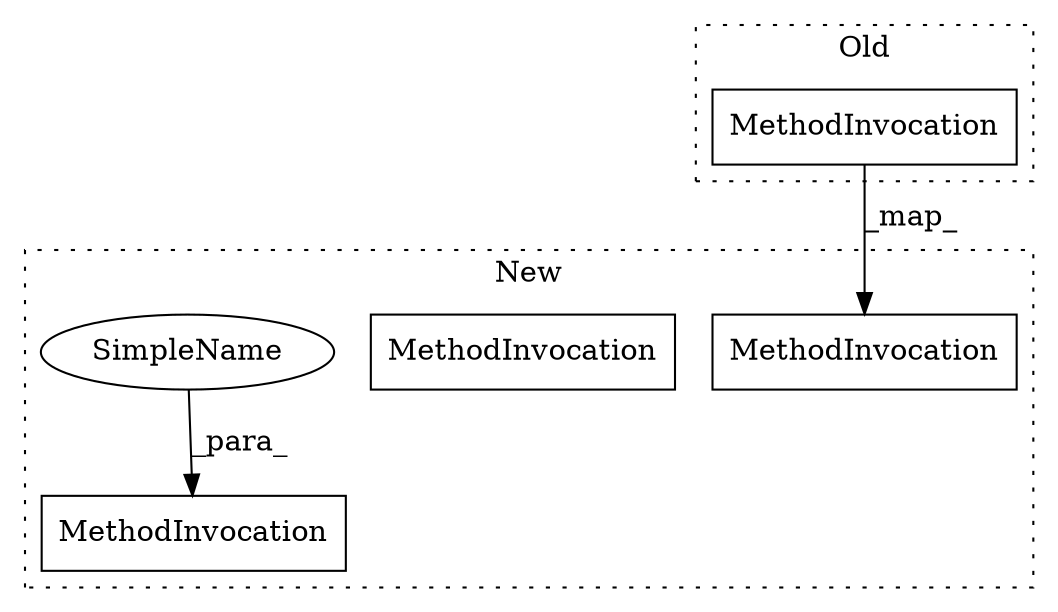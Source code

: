 digraph G {
subgraph cluster0 {
3 [label="MethodInvocation" a="32" s="9714" l="6" shape="box"];
label = "Old";
style="dotted";
}
subgraph cluster1 {
1 [label="MethodInvocation" a="32" s="9407,9439" l="11,1" shape="box"];
2 [label="MethodInvocation" a="32" s="9613,9650" l="10,1" shape="box"];
4 [label="MethodInvocation" a="32" s="9716,9734" l="14,1" shape="box"];
5 [label="SimpleName" a="42" s="9730" l="4" shape="ellipse"];
label = "New";
style="dotted";
}
3 -> 1 [label="_map_"];
5 -> 4 [label="_para_"];
}